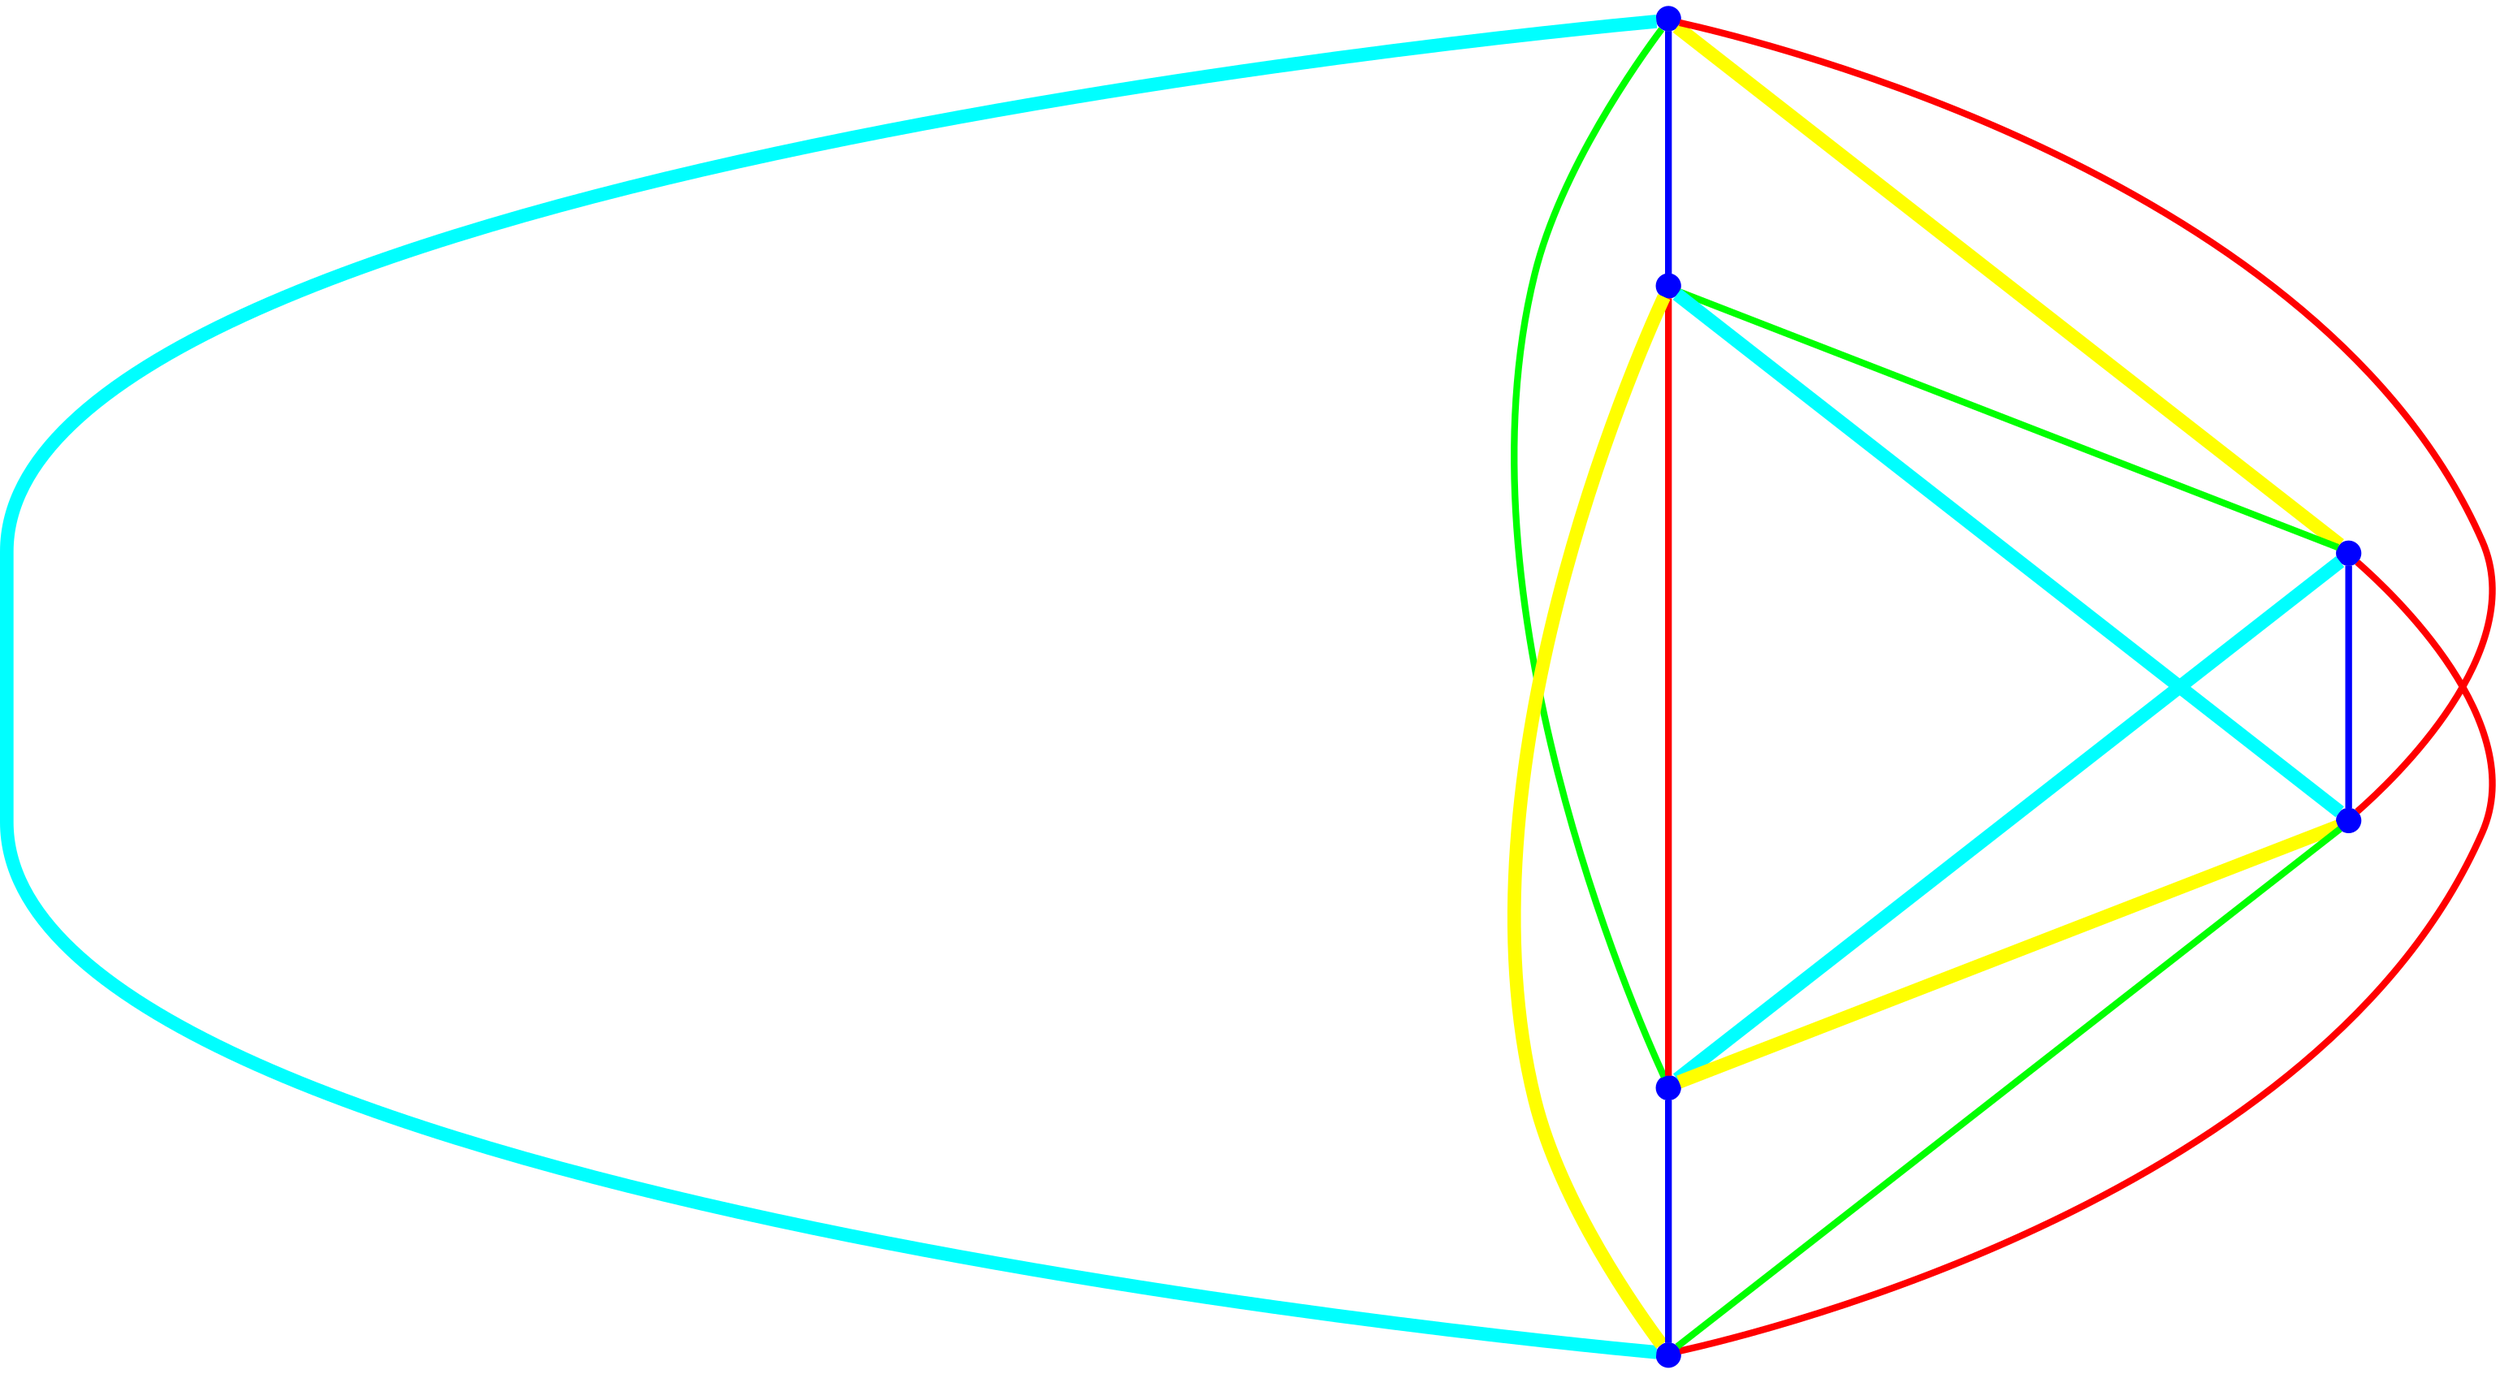 graph {
ranksep=2
nodesep=2
node [label="" shape=circle style=filled fixedsize=true color=blue fillcolor=blue width=0.2];
"1" -- "2" [style="solid",penwidth="4",color="blue"];
"1" -- "3" [style="solid",penwidth="8",color="yellow"];
"1" -- "4" [style="solid",penwidth="4",color="red"];
"1" -- "5" [style="solid",penwidth="4",color="green"];
"1" -- "6" [style="solid",penwidth="8",color="cyan"];
"2" -- "3" [style="solid",penwidth="4",color="green"];
"2" -- "4" [style="solid",penwidth="8",color="cyan"];
"2" -- "5" [style="solid",penwidth="4",color="red"];
"2" -- "6" [style="solid",penwidth="8",color="yellow"];
"3" -- "4" [style="solid",penwidth="4",color="blue"];
"3" -- "5" [style="solid",penwidth="8",color="cyan"];
"3" -- "6" [style="solid",penwidth="4",color="red"];
"4" -- "5" [style="solid",penwidth="8",color="yellow"];
"4" -- "6" [style="solid",penwidth="4",color="green"];
"5" -- "6" [style="solid",penwidth="4",color="blue"];
}
